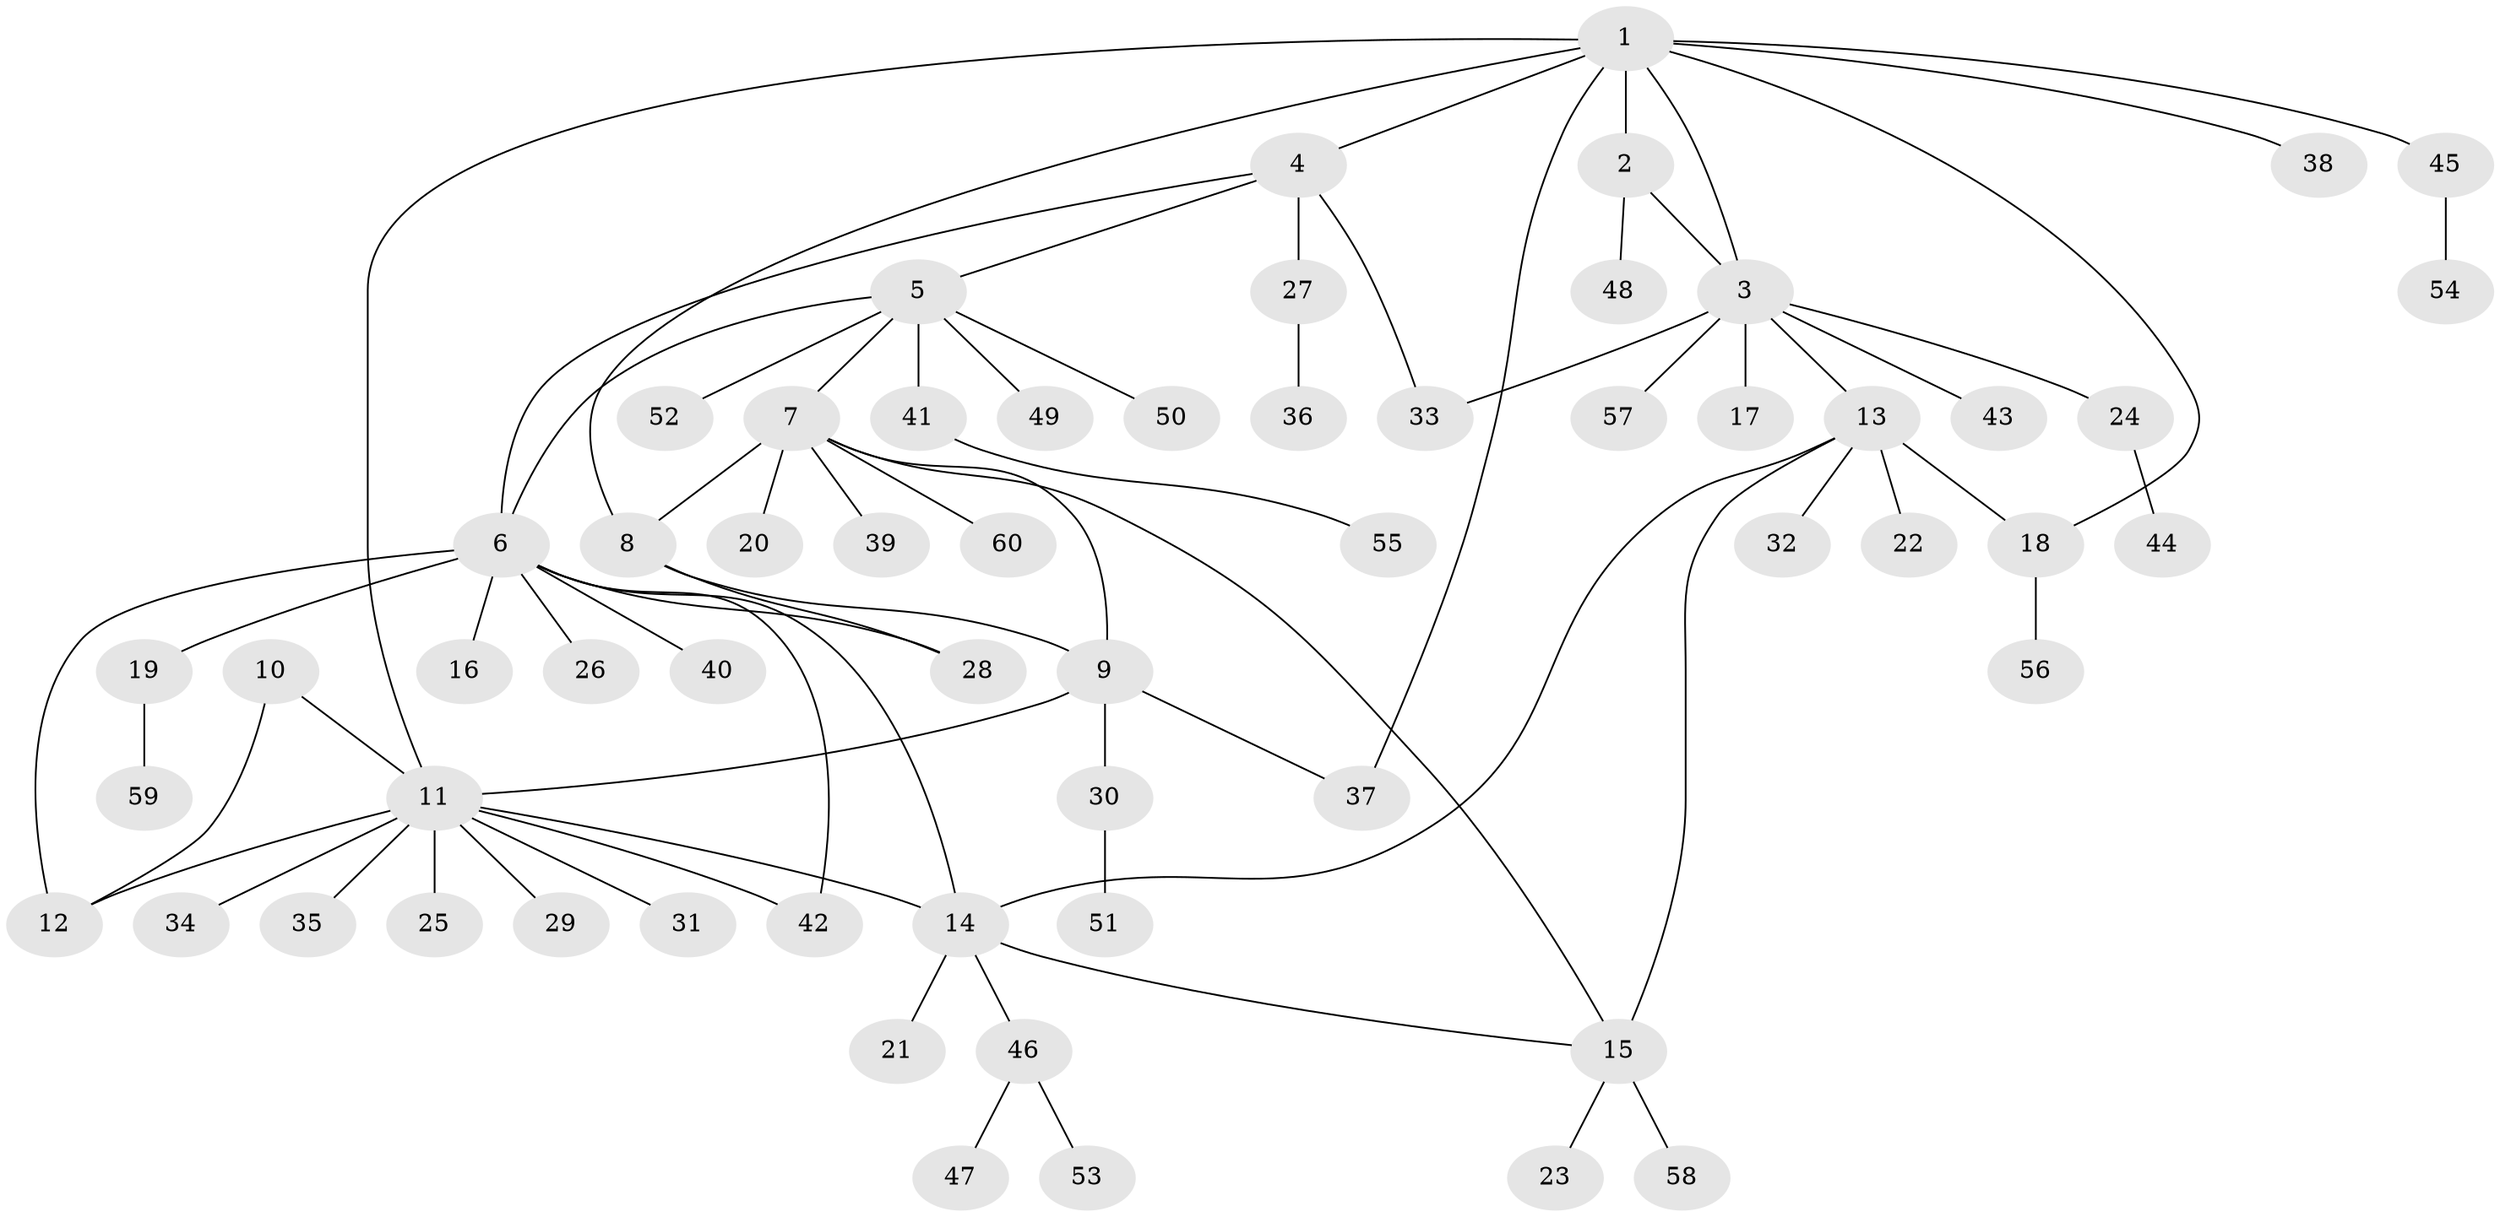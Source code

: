 // Generated by graph-tools (version 1.1) at 2025/55/03/09/25 04:55:23]
// undirected, 60 vertices, 75 edges
graph export_dot {
graph [start="1"]
  node [color=gray90,style=filled];
  1;
  2;
  3;
  4;
  5;
  6;
  7;
  8;
  9;
  10;
  11;
  12;
  13;
  14;
  15;
  16;
  17;
  18;
  19;
  20;
  21;
  22;
  23;
  24;
  25;
  26;
  27;
  28;
  29;
  30;
  31;
  32;
  33;
  34;
  35;
  36;
  37;
  38;
  39;
  40;
  41;
  42;
  43;
  44;
  45;
  46;
  47;
  48;
  49;
  50;
  51;
  52;
  53;
  54;
  55;
  56;
  57;
  58;
  59;
  60;
  1 -- 2;
  1 -- 3;
  1 -- 4;
  1 -- 8;
  1 -- 11;
  1 -- 18;
  1 -- 37;
  1 -- 38;
  1 -- 45;
  2 -- 3;
  2 -- 48;
  3 -- 13;
  3 -- 17;
  3 -- 24;
  3 -- 33;
  3 -- 43;
  3 -- 57;
  4 -- 5;
  4 -- 6;
  4 -- 27;
  4 -- 33;
  5 -- 6;
  5 -- 7;
  5 -- 41;
  5 -- 49;
  5 -- 50;
  5 -- 52;
  6 -- 12;
  6 -- 14;
  6 -- 16;
  6 -- 19;
  6 -- 26;
  6 -- 28;
  6 -- 40;
  6 -- 42;
  7 -- 8;
  7 -- 9;
  7 -- 15;
  7 -- 20;
  7 -- 39;
  7 -- 60;
  8 -- 9;
  8 -- 28;
  9 -- 11;
  9 -- 30;
  9 -- 37;
  10 -- 11;
  10 -- 12;
  11 -- 12;
  11 -- 14;
  11 -- 25;
  11 -- 29;
  11 -- 31;
  11 -- 34;
  11 -- 35;
  11 -- 42;
  13 -- 14;
  13 -- 15;
  13 -- 18;
  13 -- 22;
  13 -- 32;
  14 -- 15;
  14 -- 21;
  14 -- 46;
  15 -- 23;
  15 -- 58;
  18 -- 56;
  19 -- 59;
  24 -- 44;
  27 -- 36;
  30 -- 51;
  41 -- 55;
  45 -- 54;
  46 -- 47;
  46 -- 53;
}
